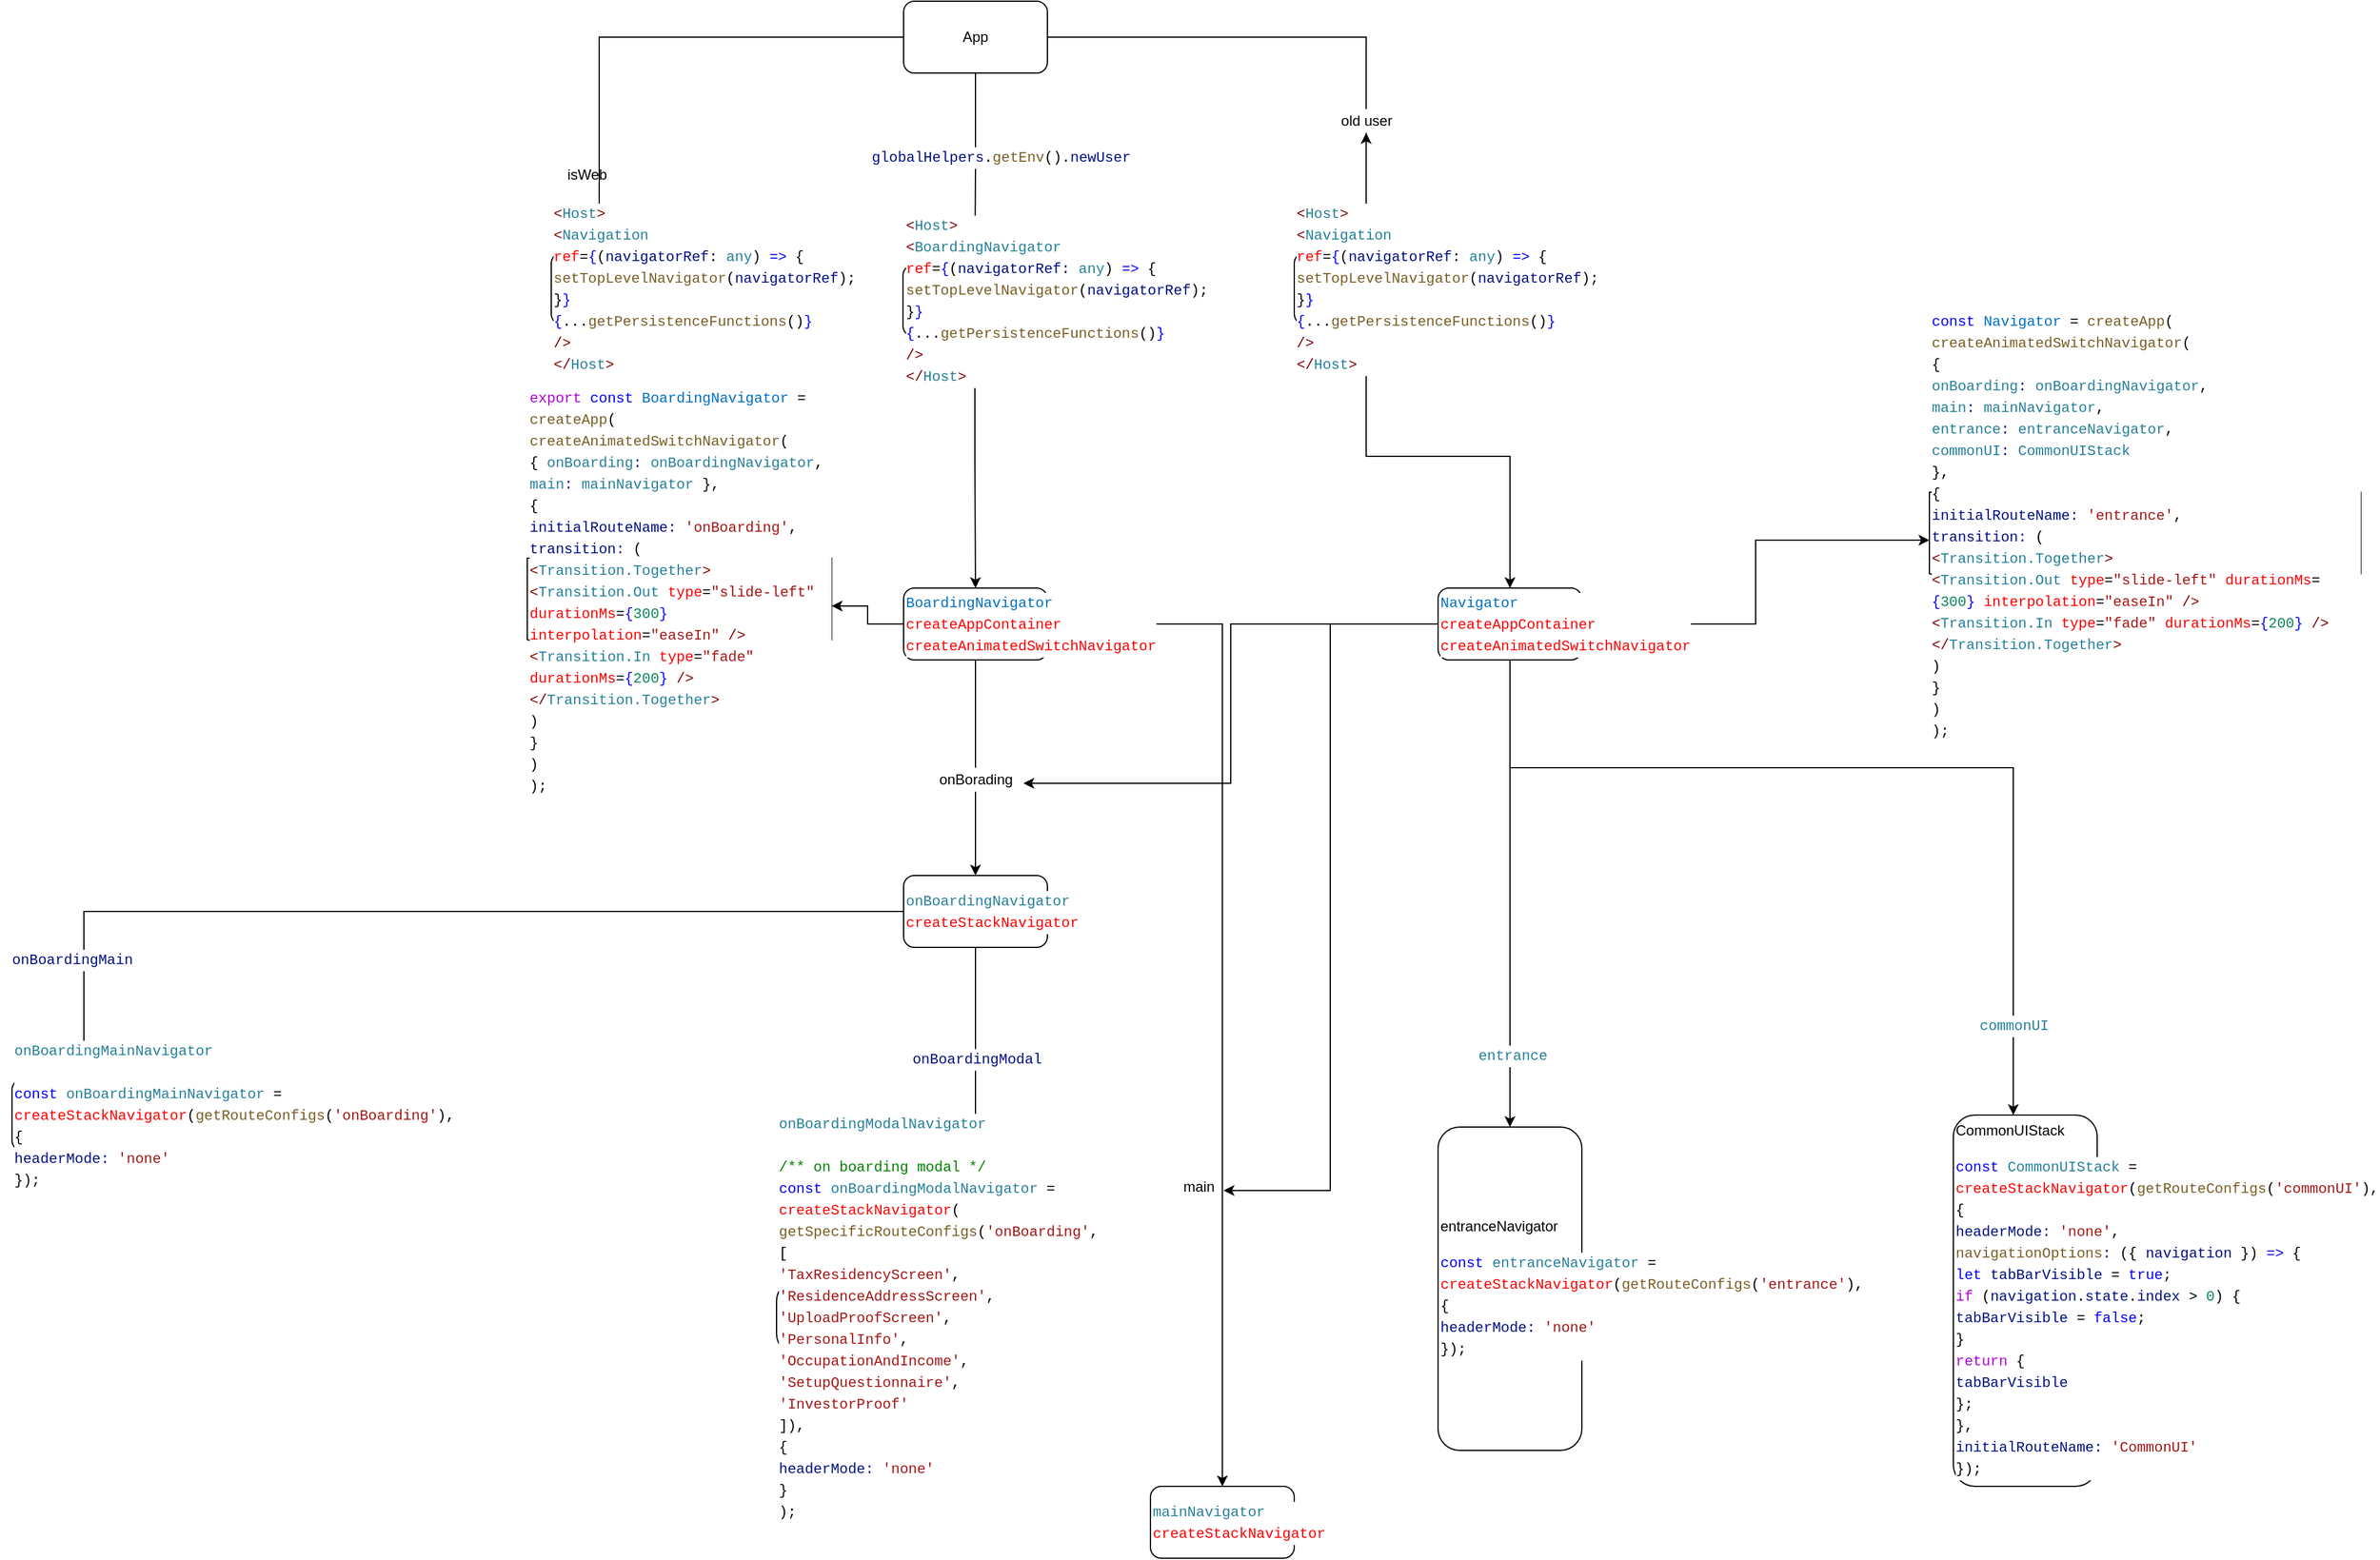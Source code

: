 <mxfile version="20.0.1" type="github">
  <diagram id="C5RBs43oDa-KdzZeNtuy" name="Page-1">
    <mxGraphModel dx="2603" dy="1040" grid="1" gridSize="10" guides="1" tooltips="1" connect="1" arrows="1" fold="1" page="1" pageScale="1" pageWidth="827" pageHeight="1169" math="0" shadow="0">
      <root>
        <mxCell id="WIyWlLk6GJQsqaUBKTNV-0" />
        <mxCell id="WIyWlLk6GJQsqaUBKTNV-1" parent="WIyWlLk6GJQsqaUBKTNV-0" />
        <mxCell id="ASFFez9ZujurtMkVOaM4-4" value="" style="edgeStyle=orthogonalEdgeStyle;rounded=0;orthogonalLoop=1;jettySize=auto;html=1;" edge="1" parent="WIyWlLk6GJQsqaUBKTNV-1" source="ASFFez9ZujurtMkVOaM4-0" target="ASFFez9ZujurtMkVOaM4-3">
          <mxGeometry relative="1" as="geometry" />
        </mxCell>
        <mxCell id="ASFFez9ZujurtMkVOaM4-7" value="" style="edgeStyle=orthogonalEdgeStyle;rounded=0;orthogonalLoop=1;jettySize=auto;html=1;" edge="1" parent="WIyWlLk6GJQsqaUBKTNV-1" source="ASFFez9ZujurtMkVOaM4-0" target="ASFFez9ZujurtMkVOaM4-6">
          <mxGeometry relative="1" as="geometry" />
        </mxCell>
        <mxCell id="ASFFez9ZujurtMkVOaM4-10" value="" style="edgeStyle=orthogonalEdgeStyle;rounded=0;orthogonalLoop=1;jettySize=auto;html=1;startArrow=none;" edge="1" parent="WIyWlLk6GJQsqaUBKTNV-1" source="ASFFez9ZujurtMkVOaM4-11" target="ASFFez9ZujurtMkVOaM4-9">
          <mxGeometry relative="1" as="geometry" />
        </mxCell>
        <mxCell id="ASFFez9ZujurtMkVOaM4-0" value="App" style="rounded=1;whiteSpace=wrap;html=1;" vertex="1" parent="WIyWlLk6GJQsqaUBKTNV-1">
          <mxGeometry x="354" y="40" width="120" height="60" as="geometry" />
        </mxCell>
        <mxCell id="ASFFez9ZujurtMkVOaM4-3" value="&lt;meta charset=&quot;utf-8&quot;&gt;&lt;div style=&quot;color: rgb(0, 0, 0); background-color: rgb(255, 255, 255); font-family: Menlo, Monaco, &amp;quot;Courier New&amp;quot;, monospace; font-weight: normal; font-size: 12px; line-height: 18px;&quot;&gt;&lt;div&gt;&lt;span style=&quot;color: #800000;&quot;&gt;&amp;lt;&lt;/span&gt;&lt;span style=&quot;color: #267f99;&quot;&gt;Host&lt;/span&gt;&lt;span style=&quot;color: #800000;&quot;&gt;&amp;gt;&lt;/span&gt;&lt;/div&gt;&lt;div&gt;&lt;span style=&quot;color: #000000;&quot;&gt;            &lt;/span&gt;&lt;span style=&quot;color: #800000;&quot;&gt;&amp;lt;&lt;/span&gt;&lt;span style=&quot;color: #267f99;&quot;&gt;Navigation&lt;/span&gt;&lt;/div&gt;&lt;div&gt;&lt;span style=&quot;color: #000000;&quot;&gt;              &lt;/span&gt;&lt;span style=&quot;color: #ff0000;&quot;&gt;ref&lt;/span&gt;&lt;span style=&quot;color: #000000;&quot;&gt;=&lt;/span&gt;&lt;span style=&quot;color: #0000ff;&quot;&gt;{&lt;/span&gt;&lt;span style=&quot;color: #000000;&quot;&gt;(&lt;/span&gt;&lt;span style=&quot;color: #001080;&quot;&gt;navigatorRef&lt;/span&gt;&lt;span style=&quot;color: #000000;&quot;&gt;: &lt;/span&gt;&lt;span style=&quot;color: #267f99;&quot;&gt;any&lt;/span&gt;&lt;span style=&quot;color: #000000;&quot;&gt;) &lt;/span&gt;&lt;span style=&quot;color: #0000ff;&quot;&gt;=&amp;gt;&lt;/span&gt;&lt;span style=&quot;color: #000000;&quot;&gt; {&lt;/span&gt;&lt;/div&gt;&lt;div&gt;&lt;span style=&quot;color: #000000;&quot;&gt;                &lt;/span&gt;&lt;span style=&quot;color: #795e26;&quot;&gt;setTopLevelNavigator&lt;/span&gt;&lt;span style=&quot;color: #000000;&quot;&gt;(&lt;/span&gt;&lt;span style=&quot;color: #001080;&quot;&gt;navigatorRef&lt;/span&gt;&lt;span style=&quot;color: #000000;&quot;&gt;);&lt;/span&gt;&lt;/div&gt;&lt;div&gt;&lt;span style=&quot;color: #000000;&quot;&gt;              }&lt;/span&gt;&lt;span style=&quot;color: #0000ff;&quot;&gt;}&lt;/span&gt;&lt;/div&gt;&lt;div&gt;&lt;span style=&quot;color: #000000;&quot;&gt;              &lt;/span&gt;&lt;span style=&quot;color: #0000ff;&quot;&gt;{&lt;/span&gt;&lt;span style=&quot;color: #000000;&quot;&gt;...&lt;/span&gt;&lt;span style=&quot;color: #795e26;&quot;&gt;getPersistenceFunctions&lt;/span&gt;&lt;span style=&quot;color: #000000;&quot;&gt;()&lt;/span&gt;&lt;span style=&quot;color: #0000ff;&quot;&gt;}&lt;/span&gt;&lt;/div&gt;&lt;div&gt;&lt;span style=&quot;color: #000000;&quot;&gt;            &lt;/span&gt;&lt;span style=&quot;color: #800000;&quot;&gt;/&amp;gt;&lt;/span&gt;&lt;/div&gt;&lt;div&gt;&lt;span style=&quot;color: #000000;&quot;&gt;          &lt;/span&gt;&lt;span style=&quot;color: #800000;&quot;&gt;&amp;lt;/&lt;/span&gt;&lt;span style=&quot;color: #267f99;&quot;&gt;Host&lt;/span&gt;&lt;span style=&quot;color: #800000;&quot;&gt;&amp;gt;&lt;/span&gt;&lt;/div&gt;&lt;/div&gt;" style="whiteSpace=wrap;html=1;rounded=1;align=left;" vertex="1" parent="WIyWlLk6GJQsqaUBKTNV-1">
          <mxGeometry x="60" y="250" width="80" height="60" as="geometry" />
        </mxCell>
        <mxCell id="ASFFez9ZujurtMkVOaM4-5" value="isWeb" style="text;html=1;strokeColor=none;fillColor=none;align=center;verticalAlign=middle;whiteSpace=wrap;rounded=0;" vertex="1" parent="WIyWlLk6GJQsqaUBKTNV-1">
          <mxGeometry x="60" y="170" width="60" height="30" as="geometry" />
        </mxCell>
        <mxCell id="ASFFez9ZujurtMkVOaM4-21" style="edgeStyle=orthogonalEdgeStyle;rounded=0;orthogonalLoop=1;jettySize=auto;html=1;" edge="1" parent="WIyWlLk6GJQsqaUBKTNV-1" source="ASFFez9ZujurtMkVOaM4-6" target="ASFFez9ZujurtMkVOaM4-20">
          <mxGeometry relative="1" as="geometry" />
        </mxCell>
        <mxCell id="ASFFez9ZujurtMkVOaM4-6" value="&lt;div style=&quot;background-color: rgb(255, 255, 255); font-family: Menlo, Monaco, &amp;quot;Courier New&amp;quot;, monospace; line-height: 18px;&quot;&gt;&lt;div&gt; &lt;span style=&quot;color: #800000;&quot;&gt;&amp;lt;&lt;/span&gt;&lt;span style=&quot;color: #267f99;&quot;&gt;Host&lt;/span&gt;&lt;span style=&quot;color: #800000;&quot;&gt;&amp;gt;&lt;/span&gt;&lt;/div&gt;&lt;div&gt;            &lt;span style=&quot;color: #800000;&quot;&gt;&amp;lt;&lt;/span&gt;&lt;span style=&quot;color: #267f99;&quot;&gt;BoardingNavigator&lt;/span&gt;&lt;/div&gt;&lt;div&gt;              &lt;span style=&quot;color: #ff0000;&quot;&gt;ref&lt;/span&gt;=&lt;span style=&quot;color: #0000ff;&quot;&gt;{&lt;/span&gt;(&lt;span style=&quot;color: #001080;&quot;&gt;navigatorRef&lt;/span&gt;: &lt;span style=&quot;color: #267f99;&quot;&gt;any&lt;/span&gt;) &lt;span style=&quot;color: #0000ff;&quot;&gt;=&amp;gt;&lt;/span&gt; {&lt;/div&gt;&lt;div&gt;                &lt;span style=&quot;color: #795e26;&quot;&gt;setTopLevelNavigator&lt;/span&gt;(&lt;span style=&quot;color: #001080;&quot;&gt;navigatorRef&lt;/span&gt;);&lt;/div&gt;&lt;div&gt;              }&lt;span style=&quot;color: #0000ff;&quot;&gt;}&lt;/span&gt;&lt;/div&gt;&lt;div&gt;              &lt;span style=&quot;color: #0000ff;&quot;&gt;{&lt;/span&gt;...&lt;span style=&quot;color: #795e26;&quot;&gt;getPersistenceFunctions&lt;/span&gt;()&lt;span style=&quot;color: #0000ff;&quot;&gt;}&lt;/span&gt;&lt;/div&gt;&lt;div&gt;            &lt;span style=&quot;color: #800000;&quot;&gt;/&amp;gt;&lt;/span&gt;&lt;/div&gt;&lt;div&gt;          &lt;span style=&quot;color: #800000;&quot;&gt;&amp;lt;/&lt;/span&gt;&lt;span style=&quot;color: #267f99;&quot;&gt;Host&lt;/span&gt;&lt;span style=&quot;color: #800000;&quot;&gt;&amp;gt;&lt;/span&gt;&lt;/div&gt;&lt;/div&gt;" style="whiteSpace=wrap;html=1;rounded=1;align=left;" vertex="1" parent="WIyWlLk6GJQsqaUBKTNV-1">
          <mxGeometry x="353.5" y="260" width="120" height="60" as="geometry" />
        </mxCell>
        <mxCell id="ASFFez9ZujurtMkVOaM4-8" value="&lt;div style=&quot;background-color: rgb(255, 255, 255); font-family: Menlo, Monaco, &amp;quot;Courier New&amp;quot;, monospace; line-height: 18px;&quot;&gt;&lt;span style=&quot;color: #001080;&quot;&gt;globalHelpers&lt;/span&gt;.&lt;span style=&quot;color: #795e26;&quot;&gt;getEnv&lt;/span&gt;().&lt;span style=&quot;color: #001080;&quot;&gt;newUser&lt;/span&gt;&lt;/div&gt;" style="text;html=1;align=center;verticalAlign=middle;resizable=0;points=[];autosize=1;strokeColor=none;fillColor=none;" vertex="1" parent="WIyWlLk6GJQsqaUBKTNV-1">
          <mxGeometry x="320" y="160" width="230" height="20" as="geometry" />
        </mxCell>
        <mxCell id="ASFFez9ZujurtMkVOaM4-14" value="" style="edgeStyle=orthogonalEdgeStyle;rounded=0;orthogonalLoop=1;jettySize=auto;html=1;" edge="1" parent="WIyWlLk6GJQsqaUBKTNV-1" source="ASFFez9ZujurtMkVOaM4-9" target="ASFFez9ZujurtMkVOaM4-13">
          <mxGeometry relative="1" as="geometry" />
        </mxCell>
        <mxCell id="ASFFez9ZujurtMkVOaM4-17" value="" style="edgeStyle=orthogonalEdgeStyle;rounded=0;orthogonalLoop=1;jettySize=auto;html=1;" edge="1" parent="WIyWlLk6GJQsqaUBKTNV-1" source="ASFFez9ZujurtMkVOaM4-9" target="ASFFez9ZujurtMkVOaM4-11">
          <mxGeometry relative="1" as="geometry" />
        </mxCell>
        <mxCell id="ASFFez9ZujurtMkVOaM4-9" value="&lt;div style=&quot;background-color: rgb(255, 255, 255); font-family: Menlo, Monaco, &amp;quot;Courier New&amp;quot;, monospace; line-height: 18px;&quot;&gt;&lt;div&gt; &lt;span style=&quot;color: #800000;&quot;&gt;&amp;lt;&lt;/span&gt;&lt;span style=&quot;color: #267f99;&quot;&gt;Host&lt;/span&gt;&lt;span style=&quot;color: #800000;&quot;&gt;&amp;gt;&lt;/span&gt;&lt;/div&gt;&lt;div&gt;            &lt;span style=&quot;color: #800000;&quot;&gt;&amp;lt;&lt;/span&gt;&lt;span style=&quot;color: #267f99;&quot;&gt;Navigation&lt;/span&gt;&lt;/div&gt;&lt;div&gt;              &lt;span style=&quot;color: #ff0000;&quot;&gt;ref&lt;/span&gt;=&lt;span style=&quot;color: #0000ff;&quot;&gt;{&lt;/span&gt;(&lt;span style=&quot;color: #001080;&quot;&gt;navigatorRef&lt;/span&gt;: &lt;span style=&quot;color: #267f99;&quot;&gt;any&lt;/span&gt;) &lt;span style=&quot;color: #0000ff;&quot;&gt;=&amp;gt;&lt;/span&gt; {&lt;/div&gt;&lt;div&gt;                &lt;span style=&quot;color: #795e26;&quot;&gt;setTopLevelNavigator&lt;/span&gt;(&lt;span style=&quot;color: #001080;&quot;&gt;navigatorRef&lt;/span&gt;);&lt;/div&gt;&lt;div&gt;              }&lt;span style=&quot;color: #0000ff;&quot;&gt;}&lt;/span&gt;&lt;/div&gt;&lt;div&gt;              &lt;span style=&quot;color: #0000ff;&quot;&gt;{&lt;/span&gt;...&lt;span style=&quot;color: #795e26;&quot;&gt;getPersistenceFunctions&lt;/span&gt;()&lt;span style=&quot;color: #0000ff;&quot;&gt;}&lt;/span&gt;&lt;/div&gt;&lt;div&gt;            &lt;span style=&quot;color: #800000;&quot;&gt;/&amp;gt;&lt;/span&gt;&lt;/div&gt;&lt;div&gt;          &lt;span style=&quot;color: #800000;&quot;&gt;&amp;lt;/&lt;/span&gt;&lt;span style=&quot;color: #267f99;&quot;&gt;Host&lt;/span&gt;&lt;span style=&quot;color: #800000;&quot;&gt;&amp;gt;&lt;/span&gt;&lt;/div&gt;&lt;/div&gt;" style="whiteSpace=wrap;html=1;rounded=1;align=left;" vertex="1" parent="WIyWlLk6GJQsqaUBKTNV-1">
          <mxGeometry x="680" y="250" width="120" height="60" as="geometry" />
        </mxCell>
        <mxCell id="ASFFez9ZujurtMkVOaM4-11" value="old user" style="text;html=1;align=center;verticalAlign=middle;resizable=0;points=[];autosize=1;strokeColor=none;fillColor=none;" vertex="1" parent="WIyWlLk6GJQsqaUBKTNV-1">
          <mxGeometry x="710" y="130" width="60" height="20" as="geometry" />
        </mxCell>
        <mxCell id="ASFFez9ZujurtMkVOaM4-12" value="" style="edgeStyle=orthogonalEdgeStyle;rounded=0;orthogonalLoop=1;jettySize=auto;html=1;endArrow=none;" edge="1" parent="WIyWlLk6GJQsqaUBKTNV-1" source="ASFFez9ZujurtMkVOaM4-0" target="ASFFez9ZujurtMkVOaM4-11">
          <mxGeometry relative="1" as="geometry">
            <mxPoint x="474" y="70" as="sourcePoint" />
            <mxPoint x="740" y="250" as="targetPoint" />
          </mxGeometry>
        </mxCell>
        <mxCell id="ASFFez9ZujurtMkVOaM4-16" value="" style="edgeStyle=orthogonalEdgeStyle;rounded=0;orthogonalLoop=1;jettySize=auto;html=1;" edge="1" parent="WIyWlLk6GJQsqaUBKTNV-1" source="ASFFez9ZujurtMkVOaM4-13" target="ASFFez9ZujurtMkVOaM4-15">
          <mxGeometry relative="1" as="geometry" />
        </mxCell>
        <mxCell id="ASFFez9ZujurtMkVOaM4-35" style="edgeStyle=orthogonalEdgeStyle;rounded=0;orthogonalLoop=1;jettySize=auto;html=1;entryX=1;entryY=0.65;entryDx=0;entryDy=0;entryPerimeter=0;fontColor=#3333FF;" edge="1" parent="WIyWlLk6GJQsqaUBKTNV-1" source="ASFFez9ZujurtMkVOaM4-13" target="ASFFez9ZujurtMkVOaM4-30">
          <mxGeometry relative="1" as="geometry" />
        </mxCell>
        <mxCell id="ASFFez9ZujurtMkVOaM4-36" style="edgeStyle=orthogonalEdgeStyle;rounded=0;orthogonalLoop=1;jettySize=auto;html=1;entryX=1.025;entryY=0.65;entryDx=0;entryDy=0;fontColor=#3333FF;entryPerimeter=0;" edge="1" parent="WIyWlLk6GJQsqaUBKTNV-1" source="ASFFez9ZujurtMkVOaM4-13" target="ASFFez9ZujurtMkVOaM4-31">
          <mxGeometry relative="1" as="geometry" />
        </mxCell>
        <mxCell id="ASFFez9ZujurtMkVOaM4-38" value="" style="edgeStyle=orthogonalEdgeStyle;rounded=0;orthogonalLoop=1;jettySize=auto;html=1;fontColor=#3333FF;" edge="1" parent="WIyWlLk6GJQsqaUBKTNV-1" source="ASFFez9ZujurtMkVOaM4-13" target="ASFFez9ZujurtMkVOaM4-37">
          <mxGeometry relative="1" as="geometry" />
        </mxCell>
        <mxCell id="ASFFez9ZujurtMkVOaM4-40" value="" style="edgeStyle=orthogonalEdgeStyle;rounded=0;orthogonalLoop=1;jettySize=auto;html=1;fontColor=#3333FF;" edge="1" parent="WIyWlLk6GJQsqaUBKTNV-1" source="ASFFez9ZujurtMkVOaM4-13" target="ASFFez9ZujurtMkVOaM4-39">
          <mxGeometry relative="1" as="geometry">
            <Array as="points">
              <mxPoint x="860" y="680" />
              <mxPoint x="1280" y="680" />
            </Array>
          </mxGeometry>
        </mxCell>
        <mxCell id="ASFFez9ZujurtMkVOaM4-13" value="&lt;div style=&quot;background-color: rgb(255, 255, 255); font-family: Menlo, Monaco, &amp;quot;Courier New&amp;quot;, monospace; line-height: 18px;&quot;&gt;&lt;span style=&quot;color: #0070c1;&quot;&gt;Navigator&lt;/span&gt;&lt;/div&gt;&lt;div style=&quot;background-color: rgb(255, 255, 255); font-family: Menlo, Monaco, &amp;quot;Courier New&amp;quot;, monospace; line-height: 18px;&quot;&gt;&lt;font color=&quot;#ff0000&quot;&gt;createAppContainer&lt;/font&gt;&lt;/div&gt;&lt;div style=&quot;background-color: rgb(255, 255, 255); font-family: Menlo, Monaco, &amp;quot;Courier New&amp;quot;, monospace; line-height: 18px;&quot;&gt;&lt;div style=&quot;line-height: 18px;&quot;&gt;&lt;font color=&quot;#ff0000&quot;&gt;createAnimatedSwitchNavigator&lt;/font&gt;&lt;/div&gt;&lt;/div&gt;" style="whiteSpace=wrap;html=1;align=left;rounded=1;" vertex="1" parent="WIyWlLk6GJQsqaUBKTNV-1">
          <mxGeometry x="800" y="530" width="120" height="60" as="geometry" />
        </mxCell>
        <mxCell id="ASFFez9ZujurtMkVOaM4-15" value="&lt;div style=&quot;background-color: rgb(255, 255, 255); font-family: Menlo, Monaco, &amp;quot;Courier New&amp;quot;, monospace; line-height: 18px;&quot;&gt;&lt;div&gt;&lt;span style=&quot;color: #0000ff;&quot;&gt;const&lt;/span&gt; &lt;span style=&quot;color: #0070c1;&quot;&gt;Navigator&lt;/span&gt; = &lt;span style=&quot;color: #795e26;&quot;&gt;createApp&lt;/span&gt;(&lt;/div&gt;&lt;div&gt;  &lt;span style=&quot;color: #795e26;&quot;&gt;createAnimatedSwitchNavigator&lt;/span&gt;(&lt;/div&gt;&lt;div&gt;    {&lt;/div&gt;&lt;div&gt;      &lt;span style=&quot;color: #267f99;&quot;&gt;onBoarding&lt;/span&gt;&lt;span style=&quot;color: #001080;&quot;&gt;:&lt;/span&gt; &lt;span style=&quot;color: #267f99;&quot;&gt;onBoardingNavigator&lt;/span&gt;,&lt;/div&gt;&lt;div&gt;      &lt;span style=&quot;color: #267f99;&quot;&gt;main&lt;/span&gt;&lt;span style=&quot;color: #001080;&quot;&gt;:&lt;/span&gt; &lt;span style=&quot;color: #267f99;&quot;&gt;mainNavigator&lt;/span&gt;,&lt;/div&gt;&lt;div&gt;      &lt;span style=&quot;color: #267f99;&quot;&gt;entrance&lt;/span&gt;&lt;span style=&quot;color: #001080;&quot;&gt;:&lt;/span&gt; &lt;span style=&quot;color: #267f99;&quot;&gt;entranceNavigator&lt;/span&gt;,&lt;/div&gt;&lt;div&gt;      &lt;span style=&quot;color: #267f99;&quot;&gt;commonUI&lt;/span&gt;&lt;span style=&quot;color: #001080;&quot;&gt;:&lt;/span&gt; &lt;span style=&quot;color: #267f99;&quot;&gt;CommonUIStack&lt;/span&gt;&lt;/div&gt;&lt;div&gt;    },&lt;/div&gt;&lt;div&gt;    {&lt;/div&gt;&lt;div&gt;      &lt;span style=&quot;color: #001080;&quot;&gt;initialRouteName&lt;/span&gt;&lt;span style=&quot;color: #001080;&quot;&gt;:&lt;/span&gt; &lt;span style=&quot;color: #a31515;&quot;&gt;&#39;entrance&#39;&lt;/span&gt;,&lt;/div&gt;&lt;div&gt;      &lt;span style=&quot;color: #001080;&quot;&gt;transition&lt;/span&gt;&lt;span style=&quot;color: #001080;&quot;&gt;:&lt;/span&gt; (&lt;/div&gt;&lt;div&gt;        &lt;span style=&quot;color: #800000;&quot;&gt;&amp;lt;&lt;/span&gt;&lt;span style=&quot;color: #267f99;&quot;&gt;Transition.Together&lt;/span&gt;&lt;span style=&quot;color: #800000;&quot;&gt;&amp;gt;&lt;/span&gt;&lt;/div&gt;&lt;div&gt;          &lt;span style=&quot;color: #800000;&quot;&gt;&amp;lt;&lt;/span&gt;&lt;span style=&quot;color: #267f99;&quot;&gt;Transition.Out&lt;/span&gt; &lt;span style=&quot;color: #ff0000;&quot;&gt;type&lt;/span&gt;=&lt;span style=&quot;color: #a31515;&quot;&gt;&quot;slide-left&quot;&lt;/span&gt; &lt;span style=&quot;color: #ff0000;&quot;&gt;durationMs&lt;/span&gt;=&lt;span style=&quot;color: #0000ff;&quot;&gt;{&lt;/span&gt;&lt;span style=&quot;color: #098658;&quot;&gt;300&lt;/span&gt;&lt;span style=&quot;color: #0000ff;&quot;&gt;}&lt;/span&gt; &lt;span style=&quot;color: #ff0000;&quot;&gt;interpolation&lt;/span&gt;=&lt;span style=&quot;color: #a31515;&quot;&gt;&quot;easeIn&quot;&lt;/span&gt; &lt;span style=&quot;color: #800000;&quot;&gt;/&amp;gt;&lt;/span&gt;&lt;/div&gt;&lt;div&gt;          &lt;span style=&quot;color: #800000;&quot;&gt;&amp;lt;&lt;/span&gt;&lt;span style=&quot;color: #267f99;&quot;&gt;Transition.In&lt;/span&gt; &lt;span style=&quot;color: #ff0000;&quot;&gt;type&lt;/span&gt;=&lt;span style=&quot;color: #a31515;&quot;&gt;&quot;fade&quot;&lt;/span&gt; &lt;span style=&quot;color: #ff0000;&quot;&gt;durationMs&lt;/span&gt;=&lt;span style=&quot;color: #0000ff;&quot;&gt;{&lt;/span&gt;&lt;span style=&quot;color: #098658;&quot;&gt;200&lt;/span&gt;&lt;span style=&quot;color: #0000ff;&quot;&gt;}&lt;/span&gt; &lt;span style=&quot;color: #800000;&quot;&gt;/&amp;gt;&lt;/span&gt;&lt;/div&gt;&lt;div&gt;        &lt;span style=&quot;color: #800000;&quot;&gt;&amp;lt;/&lt;/span&gt;&lt;span style=&quot;color: #267f99;&quot;&gt;Transition.Together&lt;/span&gt;&lt;span style=&quot;color: #800000;&quot;&gt;&amp;gt;&lt;/span&gt;&lt;/div&gt;&lt;div&gt;      )&lt;/div&gt;&lt;div&gt;    }&lt;/div&gt;&lt;div&gt;  )&lt;/div&gt;&lt;div&gt;);&lt;/div&gt;&lt;/div&gt;" style="shape=document;whiteSpace=wrap;html=1;boundedLbl=1;align=left;rounded=1;" vertex="1" parent="WIyWlLk6GJQsqaUBKTNV-1">
          <mxGeometry x="1210" y="450" width="360" height="80" as="geometry" />
        </mxCell>
        <mxCell id="ASFFez9ZujurtMkVOaM4-23" value="" style="edgeStyle=orthogonalEdgeStyle;rounded=0;orthogonalLoop=1;jettySize=auto;html=1;" edge="1" parent="WIyWlLk6GJQsqaUBKTNV-1" source="ASFFez9ZujurtMkVOaM4-20" target="ASFFez9ZujurtMkVOaM4-22">
          <mxGeometry relative="1" as="geometry" />
        </mxCell>
        <mxCell id="ASFFez9ZujurtMkVOaM4-26" value="" style="edgeStyle=orthogonalEdgeStyle;rounded=0;orthogonalLoop=1;jettySize=auto;html=1;startArrow=none;" edge="1" parent="WIyWlLk6GJQsqaUBKTNV-1" source="ASFFez9ZujurtMkVOaM4-30" target="ASFFez9ZujurtMkVOaM4-25">
          <mxGeometry relative="1" as="geometry" />
        </mxCell>
        <mxCell id="ASFFez9ZujurtMkVOaM4-29" value="" style="edgeStyle=orthogonalEdgeStyle;rounded=0;orthogonalLoop=1;jettySize=auto;html=1;" edge="1" parent="WIyWlLk6GJQsqaUBKTNV-1" source="ASFFez9ZujurtMkVOaM4-20" target="ASFFez9ZujurtMkVOaM4-28">
          <mxGeometry relative="1" as="geometry" />
        </mxCell>
        <mxCell id="ASFFez9ZujurtMkVOaM4-20" value="&lt;div style=&quot;background-color: rgb(255, 255, 255); font-family: Menlo, Monaco, &amp;quot;Courier New&amp;quot;, monospace; line-height: 18px;&quot;&gt;&lt;span style=&quot;color: #0070c1;&quot;&gt;BoardingNavigator&lt;/span&gt;&lt;/div&gt;&lt;div style=&quot;background-color: rgb(255, 255, 255); font-family: Menlo, Monaco, &amp;quot;Courier New&amp;quot;, monospace; line-height: 18px;&quot;&gt;&lt;font color=&quot;#ff0000&quot;&gt;createAppContainer&lt;/font&gt;&lt;/div&gt;&lt;div style=&quot;background-color: rgb(255, 255, 255); font-family: Menlo, Monaco, &amp;quot;Courier New&amp;quot;, monospace; line-height: 18px;&quot;&gt;&lt;div style=&quot;line-height: 18px;&quot;&gt;&lt;font color=&quot;#ff0000&quot;&gt;createAnimatedSwitchNavigator&lt;/font&gt;&lt;/div&gt;&lt;/div&gt;" style="whiteSpace=wrap;html=1;align=left;rounded=1;" vertex="1" parent="WIyWlLk6GJQsqaUBKTNV-1">
          <mxGeometry x="354" y="530" width="120" height="60" as="geometry" />
        </mxCell>
        <mxCell id="ASFFez9ZujurtMkVOaM4-22" value="&lt;div style=&quot;background-color: rgb(255, 255, 255); font-family: Menlo, Monaco, &amp;quot;Courier New&amp;quot;, monospace; line-height: 18px;&quot;&gt;&lt;div&gt;&lt;span style=&quot;color: #af00db;&quot;&gt;export&lt;/span&gt; &lt;span style=&quot;color: #0000ff;&quot;&gt;const&lt;/span&gt; &lt;span style=&quot;color: #0070c1;&quot;&gt;BoardingNavigator&lt;/span&gt; = &lt;span style=&quot;color: #795e26;&quot;&gt;createApp&lt;/span&gt;(&lt;/div&gt;&lt;div&gt;  &lt;span style=&quot;color: #795e26;&quot;&gt;createAnimatedSwitchNavigator&lt;/span&gt;(&lt;/div&gt;&lt;div&gt;    { &lt;span style=&quot;color: #267f99;&quot;&gt;onBoarding&lt;/span&gt;&lt;span style=&quot;color: #001080;&quot;&gt;:&lt;/span&gt; &lt;span style=&quot;color: #267f99;&quot;&gt;onBoardingNavigator&lt;/span&gt;, &lt;span style=&quot;color: #267f99;&quot;&gt;main&lt;/span&gt;&lt;span style=&quot;color: #001080;&quot;&gt;:&lt;/span&gt; &lt;span style=&quot;color: #267f99;&quot;&gt;mainNavigator&lt;/span&gt; },&lt;/div&gt;&lt;div&gt;    {&lt;/div&gt;&lt;div&gt;      &lt;span style=&quot;color: #001080;&quot;&gt;initialRouteName&lt;/span&gt;&lt;span style=&quot;color: #001080;&quot;&gt;:&lt;/span&gt; &lt;span style=&quot;color: #a31515;&quot;&gt;&#39;onBoarding&#39;&lt;/span&gt;,&lt;/div&gt;&lt;div&gt;      &lt;span style=&quot;color: #001080;&quot;&gt;transition&lt;/span&gt;&lt;span style=&quot;color: #001080;&quot;&gt;:&lt;/span&gt; (&lt;/div&gt;&lt;div&gt;        &lt;span style=&quot;color: #800000;&quot;&gt;&amp;lt;&lt;/span&gt;&lt;span style=&quot;color: #267f99;&quot;&gt;Transition.Together&lt;/span&gt;&lt;span style=&quot;color: #800000;&quot;&gt;&amp;gt;&lt;/span&gt;&lt;/div&gt;&lt;div&gt;          &lt;span style=&quot;color: #800000;&quot;&gt;&amp;lt;&lt;/span&gt;&lt;span style=&quot;color: #267f99;&quot;&gt;Transition.Out&lt;/span&gt; &lt;span style=&quot;color: #ff0000;&quot;&gt;type&lt;/span&gt;=&lt;span style=&quot;color: #a31515;&quot;&gt;&quot;slide-left&quot;&lt;/span&gt; &lt;span style=&quot;color: #ff0000;&quot;&gt;durationMs&lt;/span&gt;=&lt;span style=&quot;color: #0000ff;&quot;&gt;{&lt;/span&gt;&lt;span style=&quot;color: #098658;&quot;&gt;300&lt;/span&gt;&lt;span style=&quot;color: #0000ff;&quot;&gt;}&lt;/span&gt; &lt;span style=&quot;color: #ff0000;&quot;&gt;interpolation&lt;/span&gt;=&lt;span style=&quot;color: #a31515;&quot;&gt;&quot;easeIn&quot;&lt;/span&gt; &lt;span style=&quot;color: #800000;&quot;&gt;/&amp;gt;&lt;/span&gt;&lt;/div&gt;&lt;div&gt;          &lt;span style=&quot;color: #800000;&quot;&gt;&amp;lt;&lt;/span&gt;&lt;span style=&quot;color: #267f99;&quot;&gt;Transition.In&lt;/span&gt; &lt;span style=&quot;color: #ff0000;&quot;&gt;type&lt;/span&gt;=&lt;span style=&quot;color: #a31515;&quot;&gt;&quot;fade&quot;&lt;/span&gt; &lt;span style=&quot;color: #ff0000;&quot;&gt;durationMs&lt;/span&gt;=&lt;span style=&quot;color: #0000ff;&quot;&gt;{&lt;/span&gt;&lt;span style=&quot;color: #098658;&quot;&gt;200&lt;/span&gt;&lt;span style=&quot;color: #0000ff;&quot;&gt;}&lt;/span&gt; &lt;span style=&quot;color: #800000;&quot;&gt;/&amp;gt;&lt;/span&gt;&lt;/div&gt;&lt;div&gt;        &lt;span style=&quot;color: #800000;&quot;&gt;&amp;lt;/&lt;/span&gt;&lt;span style=&quot;color: #267f99;&quot;&gt;Transition.Together&lt;/span&gt;&lt;span style=&quot;color: #800000;&quot;&gt;&amp;gt;&lt;/span&gt;&lt;/div&gt;&lt;div&gt;      )&lt;/div&gt;&lt;div&gt;    }&lt;/div&gt;&lt;div&gt;  )&lt;/div&gt;&lt;div&gt;);&lt;/div&gt;&lt;/div&gt;" style="shape=document;whiteSpace=wrap;html=1;boundedLbl=1;align=left;rounded=1;" vertex="1" parent="WIyWlLk6GJQsqaUBKTNV-1">
          <mxGeometry x="40" y="505" width="254" height="80" as="geometry" />
        </mxCell>
        <mxCell id="ASFFez9ZujurtMkVOaM4-44" value="" style="edgeStyle=orthogonalEdgeStyle;rounded=0;orthogonalLoop=1;jettySize=auto;html=1;fontColor=#3333FF;" edge="1" parent="WIyWlLk6GJQsqaUBKTNV-1" source="ASFFez9ZujurtMkVOaM4-25" target="ASFFez9ZujurtMkVOaM4-43">
          <mxGeometry relative="1" as="geometry" />
        </mxCell>
        <mxCell id="ASFFez9ZujurtMkVOaM4-47" value="" style="edgeStyle=orthogonalEdgeStyle;rounded=0;orthogonalLoop=1;jettySize=auto;html=1;fontColor=#3333FF;" edge="1" parent="WIyWlLk6GJQsqaUBKTNV-1" source="ASFFez9ZujurtMkVOaM4-25" target="ASFFez9ZujurtMkVOaM4-46">
          <mxGeometry relative="1" as="geometry" />
        </mxCell>
        <mxCell id="ASFFez9ZujurtMkVOaM4-48" value="&lt;div style=&quot;color: rgb(0, 0, 0); font-family: Menlo, Monaco, &amp;quot;Courier New&amp;quot;, monospace; font-size: 12px; line-height: 18px;&quot;&gt;&lt;span style=&quot;color: #001080;&quot;&gt;onBoardingModal&lt;/span&gt;&lt;/div&gt;" style="edgeLabel;html=1;align=center;verticalAlign=middle;resizable=0;points=[];fontColor=#3333FF;" vertex="1" connectable="0" parent="ASFFez9ZujurtMkVOaM4-47">
          <mxGeometry x="-0.441" y="1" relative="1" as="geometry">
            <mxPoint as="offset" />
          </mxGeometry>
        </mxCell>
        <mxCell id="ASFFez9ZujurtMkVOaM4-25" value="&lt;div style=&quot;background-color: rgb(255, 255, 255); font-family: Menlo, Monaco, &amp;quot;Courier New&amp;quot;, monospace; line-height: 18px;&quot;&gt;&lt;span style=&quot;color: #267f99;&quot;&gt;onBoardingNavigator&lt;/span&gt;&lt;/div&gt;&lt;div style=&quot;background-color: rgb(255, 255, 255); font-family: Menlo, Monaco, &amp;quot;Courier New&amp;quot;, monospace; line-height: 18px;&quot;&gt;&lt;div style=&quot;line-height: 18px;&quot;&gt;&lt;font color=&quot;#ff0000&quot;&gt;createStackNavigator&lt;/font&gt;&lt;/div&gt;&lt;/div&gt;" style="whiteSpace=wrap;html=1;align=left;rounded=1;" vertex="1" parent="WIyWlLk6GJQsqaUBKTNV-1">
          <mxGeometry x="354" y="770" width="120" height="60" as="geometry" />
        </mxCell>
        <mxCell id="ASFFez9ZujurtMkVOaM4-28" value="&lt;div style=&quot;background-color: rgb(255, 255, 255); font-family: Menlo, Monaco, &amp;quot;Courier New&amp;quot;, monospace; line-height: 18px;&quot;&gt;&lt;span style=&quot;color: #267f99;&quot;&gt;mainNavigator&lt;br&gt;&lt;/span&gt;&lt;div style=&quot;line-height: 18px;&quot;&gt;&lt;font color=&quot;#ff0000&quot;&gt;createStackNavigator&lt;/font&gt;&lt;/div&gt;&lt;/div&gt;" style="whiteSpace=wrap;html=1;align=left;rounded=1;" vertex="1" parent="WIyWlLk6GJQsqaUBKTNV-1">
          <mxGeometry x="560" y="1280" width="120" height="60" as="geometry" />
        </mxCell>
        <mxCell id="ASFFez9ZujurtMkVOaM4-31" value="main" style="text;html=1;align=center;verticalAlign=middle;resizable=0;points=[];autosize=1;strokeColor=none;fillColor=none;" vertex="1" parent="WIyWlLk6GJQsqaUBKTNV-1">
          <mxGeometry x="580" y="1020" width="40" height="20" as="geometry" />
        </mxCell>
        <mxCell id="ASFFez9ZujurtMkVOaM4-30" value="onBorading" style="text;html=1;align=center;verticalAlign=middle;resizable=0;points=[];autosize=1;strokeColor=none;fillColor=none;" vertex="1" parent="WIyWlLk6GJQsqaUBKTNV-1">
          <mxGeometry x="374" y="680" width="80" height="20" as="geometry" />
        </mxCell>
        <mxCell id="ASFFez9ZujurtMkVOaM4-34" value="" style="edgeStyle=orthogonalEdgeStyle;rounded=0;orthogonalLoop=1;jettySize=auto;html=1;endArrow=none;" edge="1" parent="WIyWlLk6GJQsqaUBKTNV-1" source="ASFFez9ZujurtMkVOaM4-20" target="ASFFez9ZujurtMkVOaM4-30">
          <mxGeometry relative="1" as="geometry">
            <mxPoint x="414" y="590" as="sourcePoint" />
            <mxPoint x="414" y="770" as="targetPoint" />
          </mxGeometry>
        </mxCell>
        <mxCell id="ASFFez9ZujurtMkVOaM4-37" value="entranceNavigator&lt;br&gt;&lt;br&gt;&lt;div style=&quot;background-color: rgb(255, 255, 255); font-family: Menlo, Monaco, &amp;quot;Courier New&amp;quot;, monospace; line-height: 18px;&quot;&gt;&lt;div&gt;&lt;span style=&quot;color: #0000ff;&quot;&gt;const&lt;/span&gt; &lt;span style=&quot;color: #267f99;&quot;&gt;entranceNavigator&lt;/span&gt; = &lt;font color=&quot;#ff0000&quot;&gt;createStackNavigator&lt;/font&gt;(&lt;span style=&quot;color: #795e26;&quot;&gt;getRouteConfigs&lt;/span&gt;(&lt;span style=&quot;color: #a31515;&quot;&gt;&#39;entrance&#39;&lt;/span&gt;), {&lt;/div&gt;&lt;div&gt;  &lt;span style=&quot;color: #001080;&quot;&gt;headerMode&lt;/span&gt;&lt;span style=&quot;color: #001080;&quot;&gt;:&lt;/span&gt; &lt;span style=&quot;color: #a31515;&quot;&gt;&#39;none&#39;&lt;/span&gt;&lt;/div&gt;&lt;div&gt;});&lt;/div&gt;&lt;/div&gt;" style="whiteSpace=wrap;html=1;align=left;rounded=1;" vertex="1" parent="WIyWlLk6GJQsqaUBKTNV-1">
          <mxGeometry x="800" y="980" width="120" height="270" as="geometry" />
        </mxCell>
        <mxCell id="ASFFez9ZujurtMkVOaM4-39" value="CommonUIStack&lt;br&gt;&lt;br&gt;&lt;div style=&quot;background-color: rgb(255, 255, 255); font-family: Menlo, Monaco, &amp;quot;Courier New&amp;quot;, monospace; line-height: 18px;&quot;&gt;&lt;div&gt;&lt;span style=&quot;color: #0000ff;&quot;&gt;const&lt;/span&gt; &lt;span style=&quot;color: #267f99;&quot;&gt;CommonUIStack&lt;/span&gt; = &lt;font color=&quot;#ff0000&quot;&gt;createStackNavigator&lt;/font&gt;(&lt;span style=&quot;color: #795e26;&quot;&gt;getRouteConfigs&lt;/span&gt;(&lt;span style=&quot;color: #a31515;&quot;&gt;&#39;commonUI&#39;&lt;/span&gt;), {&lt;/div&gt;&lt;div&gt;  &lt;span style=&quot;color: #001080;&quot;&gt;headerMode&lt;/span&gt;&lt;span style=&quot;color: #001080;&quot;&gt;:&lt;/span&gt; &lt;span style=&quot;color: #a31515;&quot;&gt;&#39;none&#39;&lt;/span&gt;,&lt;/div&gt;&lt;div&gt;  &lt;span style=&quot;color: #795e26;&quot;&gt;navigationOptions&lt;/span&gt;&lt;span style=&quot;color: #001080;&quot;&gt;:&lt;/span&gt; ({ &lt;span style=&quot;color: #001080;&quot;&gt;navigation&lt;/span&gt; }) &lt;span style=&quot;color: #0000ff;&quot;&gt;=&amp;gt;&lt;/span&gt; {&lt;/div&gt;&lt;div&gt;    &lt;span style=&quot;color: #0000ff;&quot;&gt;let&lt;/span&gt; &lt;span style=&quot;color: #001080;&quot;&gt;tabBarVisible&lt;/span&gt; = &lt;span style=&quot;color: #0000ff;&quot;&gt;true&lt;/span&gt;;&lt;/div&gt;&lt;div&gt;    &lt;span style=&quot;color: #af00db;&quot;&gt;if&lt;/span&gt; (&lt;span style=&quot;color: #001080;&quot;&gt;navigation&lt;/span&gt;.&lt;span style=&quot;color: #001080;&quot;&gt;state&lt;/span&gt;.&lt;span style=&quot;color: #001080;&quot;&gt;index&lt;/span&gt; &amp;gt; &lt;span style=&quot;color: #098658;&quot;&gt;0&lt;/span&gt;) {&lt;/div&gt;&lt;div&gt;      &lt;span style=&quot;color: #001080;&quot;&gt;tabBarVisible&lt;/span&gt; = &lt;span style=&quot;color: #0000ff;&quot;&gt;false&lt;/span&gt;;&lt;/div&gt;&lt;div&gt;    }&lt;/div&gt;&lt;div&gt;    &lt;span style=&quot;color: #af00db;&quot;&gt;return&lt;/span&gt; {&lt;/div&gt;&lt;div&gt;      &lt;span style=&quot;color: #001080;&quot;&gt;tabBarVisible&lt;/span&gt;&lt;/div&gt;&lt;div&gt;    };&lt;/div&gt;&lt;div&gt;  },&lt;/div&gt;&lt;div&gt;  &lt;span style=&quot;color: #001080;&quot;&gt;initialRouteName&lt;/span&gt;&lt;span style=&quot;color: #001080;&quot;&gt;:&lt;/span&gt; &lt;span style=&quot;color: #a31515;&quot;&gt;&#39;CommonUI&#39;&lt;/span&gt;&lt;/div&gt;&lt;div&gt;});&lt;/div&gt;&lt;/div&gt;" style="whiteSpace=wrap;html=1;align=left;rounded=1;" vertex="1" parent="WIyWlLk6GJQsqaUBKTNV-1">
          <mxGeometry x="1230" y="970" width="120" height="310" as="geometry" />
        </mxCell>
        <mxCell id="ASFFez9ZujurtMkVOaM4-41" value="&lt;div style=&quot;color: rgb(0, 0, 0); background-color: rgb(255, 255, 255); font-family: Menlo, Monaco, &amp;quot;Courier New&amp;quot;, monospace; line-height: 18px;&quot;&gt;&lt;span style=&quot;color: #267f99;&quot;&gt;entrance&lt;/span&gt;&lt;/div&gt;" style="text;html=1;align=center;verticalAlign=middle;resizable=0;points=[];autosize=1;strokeColor=none;fillColor=none;fontColor=#3333FF;" vertex="1" parent="WIyWlLk6GJQsqaUBKTNV-1">
          <mxGeometry x="827" y="910" width="70" height="20" as="geometry" />
        </mxCell>
        <mxCell id="ASFFez9ZujurtMkVOaM4-42" value="&lt;meta charset=&quot;utf-8&quot;&gt;&lt;div style=&quot;color: rgb(0, 0, 0); background-color: rgb(255, 255, 255); font-family: Menlo, Monaco, &amp;quot;Courier New&amp;quot;, monospace; font-weight: normal; font-size: 12px; line-height: 18px;&quot;&gt;&lt;div&gt;&lt;span style=&quot;color: #267f99;&quot;&gt;commonUI&lt;/span&gt;&lt;/div&gt;&lt;/div&gt;" style="text;whiteSpace=wrap;html=1;fontColor=#3333FF;" vertex="1" parent="WIyWlLk6GJQsqaUBKTNV-1">
          <mxGeometry x="1250" y="880" width="80" height="30" as="geometry" />
        </mxCell>
        <mxCell id="ASFFez9ZujurtMkVOaM4-43" value="&lt;div style=&quot;background-color: rgb(255, 255, 255); font-family: Menlo, Monaco, &amp;quot;Courier New&amp;quot;, monospace; line-height: 18px;&quot;&gt;&lt;span style=&quot;color: #267f99;&quot;&gt;onBoardingMainNavigator&lt;br&gt;&lt;br&gt;&lt;/span&gt;&lt;div style=&quot;line-height: 18px;&quot;&gt;&lt;div&gt;&lt;span style=&quot;color: #0000ff;&quot;&gt;const&lt;/span&gt; &lt;span style=&quot;color: #267f99;&quot;&gt;onBoardingMainNavigator&lt;/span&gt; = &lt;font color=&quot;#ff0000&quot;&gt;createStackNavigator&lt;/font&gt;(&lt;span style=&quot;color: #795e26;&quot;&gt;getRouteConfigs&lt;/span&gt;(&lt;span style=&quot;color: #a31515;&quot;&gt;&#39;onBoarding&#39;&lt;/span&gt;), {&lt;/div&gt;&lt;div&gt;  &lt;span style=&quot;color: #001080;&quot;&gt;headerMode&lt;/span&gt;&lt;span style=&quot;color: #001080;&quot;&gt;:&lt;/span&gt; &lt;span style=&quot;color: #a31515;&quot;&gt;&#39;none&#39;&lt;/span&gt;&lt;/div&gt;&lt;div&gt;});&lt;/div&gt;&lt;/div&gt;&lt;/div&gt;" style="whiteSpace=wrap;html=1;align=left;rounded=1;" vertex="1" parent="WIyWlLk6GJQsqaUBKTNV-1">
          <mxGeometry x="-390" y="940" width="120" height="60" as="geometry" />
        </mxCell>
        <mxCell id="ASFFez9ZujurtMkVOaM4-45" value="&lt;div style=&quot;color: rgb(0, 0, 0); background-color: rgb(255, 255, 255); font-family: Menlo, Monaco, &amp;quot;Courier New&amp;quot;, monospace; line-height: 18px;&quot;&gt;&lt;span style=&quot;color: #001080;&quot;&gt;onBoardingMain&lt;/span&gt;&lt;/div&gt;" style="text;html=1;align=center;verticalAlign=middle;resizable=0;points=[];autosize=1;strokeColor=none;fillColor=none;fontColor=#3333FF;" vertex="1" parent="WIyWlLk6GJQsqaUBKTNV-1">
          <mxGeometry x="-400" y="830" width="120" height="20" as="geometry" />
        </mxCell>
        <mxCell id="ASFFez9ZujurtMkVOaM4-46" value="&lt;div style=&quot;background-color: rgb(255, 255, 255); font-family: Menlo, Monaco, &amp;quot;Courier New&amp;quot;, monospace; line-height: 18px;&quot;&gt;&lt;span style=&quot;color: #267f99;&quot;&gt;onBoardingModalNavigator&lt;br&gt;&lt;br&gt;&lt;/span&gt;&lt;div style=&quot;line-height: 18px;&quot;&gt;&lt;div&gt;&lt;span style=&quot;color: #008000;&quot;&gt;/** on boarding modal */&lt;/span&gt;&lt;/div&gt;&lt;div&gt;&lt;span style=&quot;color: #0000ff;&quot;&gt;const&lt;/span&gt; &lt;span style=&quot;color: #267f99;&quot;&gt;onBoardingModalNavigator&lt;/span&gt; = &lt;font color=&quot;#ff0000&quot;&gt;createStackNavigator&lt;/font&gt;(&lt;/div&gt;&lt;div&gt;  &lt;span style=&quot;color: #795e26;&quot;&gt;getSpecificRouteConfigs&lt;/span&gt;(&lt;span style=&quot;color: #a31515;&quot;&gt;&#39;onBoarding&#39;&lt;/span&gt;, [&lt;/div&gt;&lt;div&gt;    &lt;span style=&quot;color: #a31515;&quot;&gt;&#39;TaxResidencyScreen&#39;&lt;/span&gt;,&lt;/div&gt;&lt;div&gt;    &lt;span style=&quot;color: #a31515;&quot;&gt;&#39;ResidenceAddressScreen&#39;&lt;/span&gt;,&lt;/div&gt;&lt;div&gt;    &lt;span style=&quot;color: #a31515;&quot;&gt;&#39;UploadProofScreen&#39;&lt;/span&gt;,&lt;/div&gt;&lt;div&gt;    &lt;span style=&quot;color: #a31515;&quot;&gt;&#39;PersonalInfo&#39;&lt;/span&gt;,&lt;/div&gt;&lt;div&gt;    &lt;span style=&quot;color: #a31515;&quot;&gt;&#39;OccupationAndIncome&#39;&lt;/span&gt;,&lt;/div&gt;&lt;div&gt;    &lt;span style=&quot;color: #a31515;&quot;&gt;&#39;SetupQuestionnaire&#39;&lt;/span&gt;,&lt;/div&gt;&lt;div&gt;    &lt;span style=&quot;color: #a31515;&quot;&gt;&#39;InvestorProof&#39;&lt;/span&gt;&lt;/div&gt;&lt;div&gt;  ]),&lt;/div&gt;&lt;div&gt;  {&lt;/div&gt;&lt;div&gt;    &lt;span style=&quot;color: #001080;&quot;&gt;headerMode&lt;/span&gt;&lt;span style=&quot;color: #001080;&quot;&gt;:&lt;/span&gt; &lt;span style=&quot;color: #a31515;&quot;&gt;&#39;none&#39;&lt;/span&gt;&lt;/div&gt;&lt;div&gt;  }&lt;/div&gt;&lt;div&gt;);&lt;/div&gt;&lt;/div&gt;&lt;/div&gt;" style="whiteSpace=wrap;html=1;align=left;rounded=1;arcSize=27;" vertex="1" parent="WIyWlLk6GJQsqaUBKTNV-1">
          <mxGeometry x="248" y="1109" width="226" height="60" as="geometry" />
        </mxCell>
      </root>
    </mxGraphModel>
  </diagram>
</mxfile>
